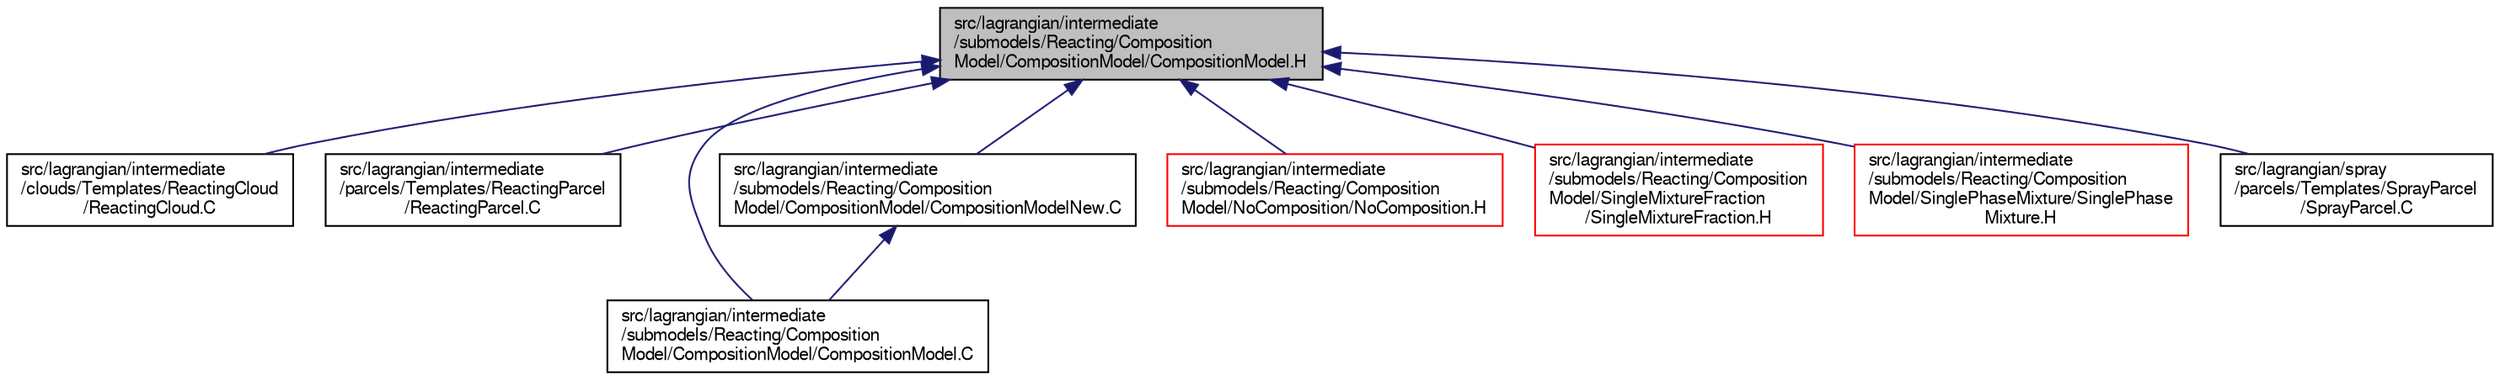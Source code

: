 digraph "src/lagrangian/intermediate/submodels/Reacting/CompositionModel/CompositionModel/CompositionModel.H"
{
  bgcolor="transparent";
  edge [fontname="FreeSans",fontsize="10",labelfontname="FreeSans",labelfontsize="10"];
  node [fontname="FreeSans",fontsize="10",shape=record];
  Node321 [label="src/lagrangian/intermediate\l/submodels/Reacting/Composition\lModel/CompositionModel/CompositionModel.H",height=0.2,width=0.4,color="black", fillcolor="grey75", style="filled", fontcolor="black"];
  Node321 -> Node322 [dir="back",color="midnightblue",fontsize="10",style="solid",fontname="FreeSans"];
  Node322 [label="src/lagrangian/intermediate\l/clouds/Templates/ReactingCloud\l/ReactingCloud.C",height=0.2,width=0.4,color="black",URL="$a05216.html"];
  Node321 -> Node323 [dir="back",color="midnightblue",fontsize="10",style="solid",fontname="FreeSans"];
  Node323 [label="src/lagrangian/intermediate\l/parcels/Templates/ReactingParcel\l/ReactingParcel.C",height=0.2,width=0.4,color="black",URL="$a05480.html"];
  Node321 -> Node324 [dir="back",color="midnightblue",fontsize="10",style="solid",fontname="FreeSans"];
  Node324 [label="src/lagrangian/intermediate\l/submodels/Reacting/Composition\lModel/CompositionModel/CompositionModel.C",height=0.2,width=0.4,color="black",URL="$a06164.html"];
  Node321 -> Node325 [dir="back",color="midnightblue",fontsize="10",style="solid",fontname="FreeSans"];
  Node325 [label="src/lagrangian/intermediate\l/submodels/Reacting/Composition\lModel/CompositionModel/CompositionModelNew.C",height=0.2,width=0.4,color="black",URL="$a06170.html"];
  Node325 -> Node324 [dir="back",color="midnightblue",fontsize="10",style="solid",fontname="FreeSans"];
  Node321 -> Node326 [dir="back",color="midnightblue",fontsize="10",style="solid",fontname="FreeSans"];
  Node326 [label="src/lagrangian/intermediate\l/submodels/Reacting/Composition\lModel/NoComposition/NoComposition.H",height=0.2,width=0.4,color="red",URL="$a06176.html"];
  Node321 -> Node333 [dir="back",color="midnightblue",fontsize="10",style="solid",fontname="FreeSans"];
  Node333 [label="src/lagrangian/intermediate\l/submodels/Reacting/Composition\lModel/SingleMixtureFraction\l/SingleMixtureFraction.H",height=0.2,width=0.4,color="red",URL="$a06182.html"];
  Node321 -> Node335 [dir="back",color="midnightblue",fontsize="10",style="solid",fontname="FreeSans"];
  Node335 [label="src/lagrangian/intermediate\l/submodels/Reacting/Composition\lModel/SinglePhaseMixture/SinglePhase\lMixture.H",height=0.2,width=0.4,color="red",URL="$a06188.html"];
  Node321 -> Node337 [dir="back",color="midnightblue",fontsize="10",style="solid",fontname="FreeSans"];
  Node337 [label="src/lagrangian/spray\l/parcels/Templates/SprayParcel\l/SprayParcel.C",height=0.2,width=0.4,color="black",URL="$a06686.html"];
}
